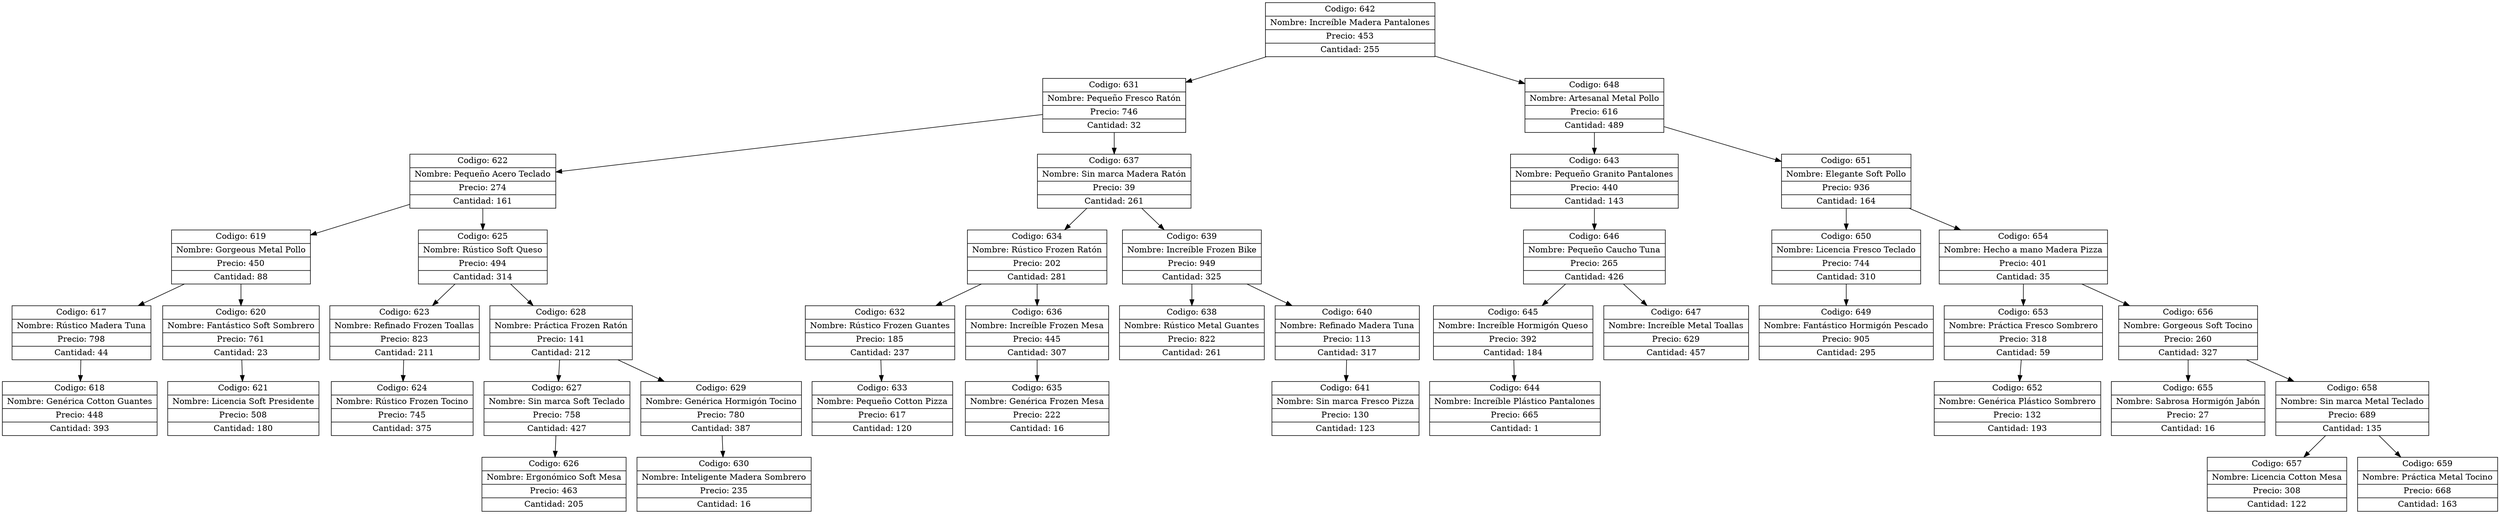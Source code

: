 digraph G{
node[shape="box" shape="record"]
nodo642[label="{ Codigo: 642 | Nombre: Increíble Madera Pantalones | Precio: 453 | Cantidad: 255}"];
nodo631[label="{ Codigo: 631 | Nombre: Pequeño Fresco Ratón | Precio: 746 | Cantidad: 32}"];
nodo622[label="{ Codigo: 622 | Nombre: Pequeño Acero Teclado | Precio: 274 | Cantidad: 161}"];
nodo619[label="{ Codigo: 619 | Nombre: Gorgeous Metal Pollo | Precio: 450 | Cantidad: 88}"];
nodo617[label="{ Codigo: 617 | Nombre: Rústico Madera Tuna | Precio: 798 | Cantidad: 44}"];
nodo618[label="{ Codigo: 618 | Nombre: Genérica Cotton Guantes | Precio: 448 | Cantidad: 393}"];
nodo617->nodo618;
nodo619->nodo617;
nodo620[label="{ Codigo: 620 | Nombre: Fantástico Soft Sombrero | Precio: 761 | Cantidad: 23}"];
nodo621[label="{ Codigo: 621 | Nombre: Licencia Soft Presidente | Precio: 508 | Cantidad: 180}"];
nodo620->nodo621;
nodo619->nodo620;
nodo622->nodo619;
nodo625[label="{ Codigo: 625 | Nombre: Rústico Soft Queso | Precio: 494 | Cantidad: 314}"];
nodo623[label="{ Codigo: 623 | Nombre: Refinado Frozen Toallas | Precio: 823 | Cantidad: 211}"];
nodo624[label="{ Codigo: 624 | Nombre: Rústico Frozen Tocino | Precio: 745 | Cantidad: 375}"];
nodo623->nodo624;
nodo625->nodo623;
nodo628[label="{ Codigo: 628 | Nombre: Práctica Frozen Ratón | Precio: 141 | Cantidad: 212}"];
nodo627[label="{ Codigo: 627 | Nombre: Sin marca Soft Teclado | Precio: 758 | Cantidad: 427}"];
nodo626[label="{ Codigo: 626 | Nombre: Ergonómico Soft Mesa | Precio: 463 | Cantidad: 205}"];
nodo627->nodo626;
nodo628->nodo627;
nodo629[label="{ Codigo: 629 | Nombre: Genérica Hormigón Tocino | Precio: 780 | Cantidad: 387}"];
nodo630[label="{ Codigo: 630 | Nombre: Inteligente Madera Sombrero | Precio: 235 | Cantidad: 16}"];
nodo629->nodo630;
nodo628->nodo629;
nodo625->nodo628;
nodo622->nodo625;
nodo631->nodo622;
nodo637[label="{ Codigo: 637 | Nombre: Sin marca Madera Ratón | Precio: 39 | Cantidad: 261}"];
nodo634[label="{ Codigo: 634 | Nombre: Rústico Frozen Ratón | Precio: 202 | Cantidad: 281}"];
nodo632[label="{ Codigo: 632 | Nombre: Rústico Frozen Guantes | Precio: 185 | Cantidad: 237}"];
nodo633[label="{ Codigo: 633 | Nombre: Pequeño Cotton Pizza | Precio: 617 | Cantidad: 120}"];
nodo632->nodo633;
nodo634->nodo632;
nodo636[label="{ Codigo: 636 | Nombre: Increíble Frozen Mesa | Precio: 445 | Cantidad: 307}"];
nodo635[label="{ Codigo: 635 | Nombre: Genérica Frozen Mesa | Precio: 222 | Cantidad: 16}"];
nodo636->nodo635;
nodo634->nodo636;
nodo637->nodo634;
nodo639[label="{ Codigo: 639 | Nombre: Increíble Frozen Bike | Precio: 949 | Cantidad: 325}"];
nodo638[label="{ Codigo: 638 | Nombre: Rústico Metal Guantes | Precio: 822 | Cantidad: 261}"];
nodo639->nodo638;
nodo640[label="{ Codigo: 640 | Nombre: Refinado Madera Tuna | Precio: 113 | Cantidad: 317}"];
nodo641[label="{ Codigo: 641 | Nombre: Sin marca Fresco Pizza | Precio: 130 | Cantidad: 123}"];
nodo640->nodo641;
nodo639->nodo640;
nodo637->nodo639;
nodo631->nodo637;
nodo642->nodo631;
nodo648[label="{ Codigo: 648 | Nombre: Artesanal Metal Pollo | Precio: 616 | Cantidad: 489}"];
nodo643[label="{ Codigo: 643 | Nombre: Pequeño Granito Pantalones | Precio: 440 | Cantidad: 143}"];
nodo646[label="{ Codigo: 646 | Nombre: Pequeño Caucho Tuna | Precio: 265 | Cantidad: 426}"];
nodo645[label="{ Codigo: 645 | Nombre: Increíble Hormigón Queso | Precio: 392 | Cantidad: 184}"];
nodo644[label="{ Codigo: 644 | Nombre: Increíble Plástico Pantalones | Precio: 665 | Cantidad: 1}"];
nodo645->nodo644;
nodo646->nodo645;
nodo647[label="{ Codigo: 647 | Nombre: Increíble Metal Toallas | Precio: 629 | Cantidad: 457}"];
nodo646->nodo647;
nodo643->nodo646;
nodo648->nodo643;
nodo651[label="{ Codigo: 651 | Nombre: Elegante Soft Pollo | Precio: 936 | Cantidad: 164}"];
nodo650[label="{ Codigo: 650 | Nombre: Licencia Fresco Teclado | Precio: 744 | Cantidad: 310}"];
nodo649[label="{ Codigo: 649 | Nombre: Fantástico Hormigón Pescado | Precio: 905 | Cantidad: 295}"];
nodo650->nodo649;
nodo651->nodo650;
nodo654[label="{ Codigo: 654 | Nombre: Hecho a mano Madera Pizza | Precio: 401 | Cantidad: 35}"];
nodo653[label="{ Codigo: 653 | Nombre: Práctica Fresco Sombrero | Precio: 318 | Cantidad: 59}"];
nodo652[label="{ Codigo: 652 | Nombre: Genérica Plástico Sombrero | Precio: 132 | Cantidad: 193}"];
nodo653->nodo652;
nodo654->nodo653;
nodo656[label="{ Codigo: 656 | Nombre: Gorgeous Soft Tocino | Precio: 260 | Cantidad: 327}"];
nodo655[label="{ Codigo: 655 | Nombre: Sabrosa Hormigón Jabón | Precio: 27 | Cantidad: 16}"];
nodo656->nodo655;
nodo658[label="{ Codigo: 658 | Nombre: Sin marca Metal Teclado | Precio: 689 | Cantidad: 135}"];
nodo657[label="{ Codigo: 657 | Nombre: Licencia Cotton Mesa | Precio: 308 | Cantidad: 122}"];
nodo658->nodo657;
nodo659[label="{ Codigo: 659 | Nombre: Práctica Metal Tocino | Precio: 668 | Cantidad: 163}"];
nodo658->nodo659;
nodo656->nodo658;
nodo654->nodo656;
nodo651->nodo654;
nodo648->nodo651;
nodo642->nodo648;
}
